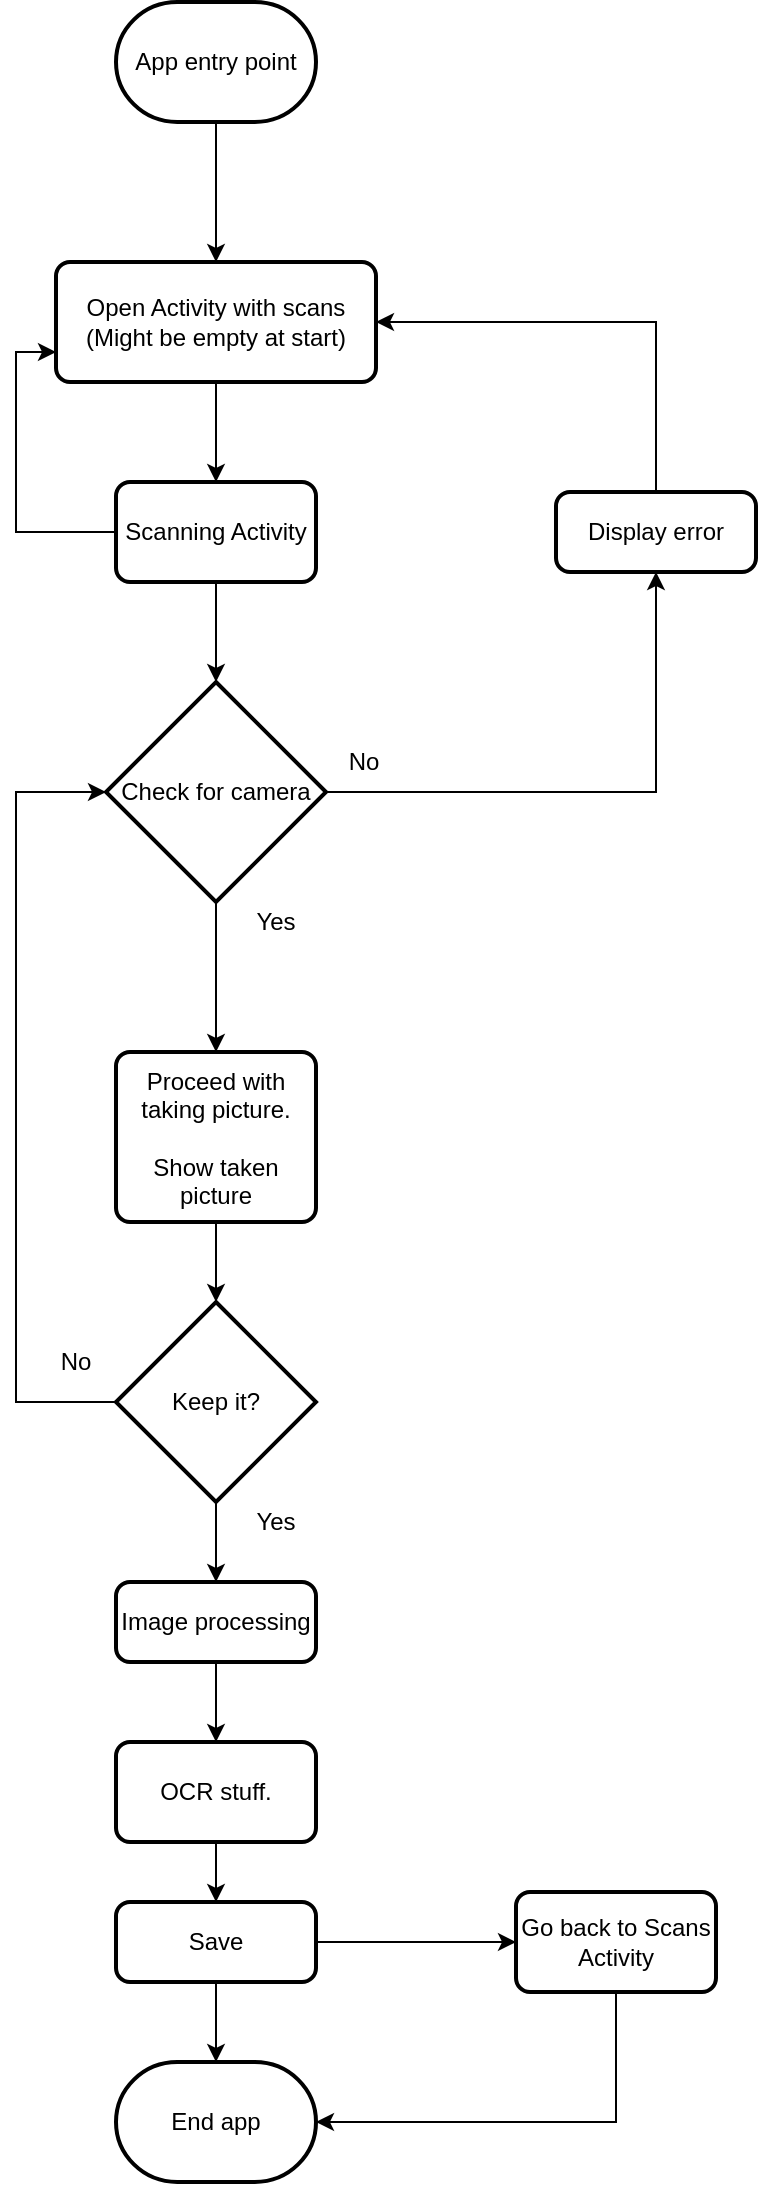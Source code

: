 <mxfile version="12.9.8" type="device"><diagram id="C5RBs43oDa-KdzZeNtuy" name="Page-1"><mxGraphModel dx="1422" dy="692" grid="1" gridSize="10" guides="1" tooltips="1" connect="1" arrows="1" fold="1" page="1" pageScale="1" pageWidth="827" pageHeight="1169" math="0" shadow="0"><root><mxCell id="WIyWlLk6GJQsqaUBKTNV-0"/><mxCell id="WIyWlLk6GJQsqaUBKTNV-1" parent="WIyWlLk6GJQsqaUBKTNV-0"/><mxCell id="u6LqQeewb6KcQN6-wo5P-5" value="No" style="text;html=1;strokeColor=none;fillColor=none;align=center;verticalAlign=middle;whiteSpace=wrap;rounded=0;" vertex="1" parent="WIyWlLk6GJQsqaUBKTNV-1"><mxGeometry x="394" y="430" width="40" height="20" as="geometry"/></mxCell><mxCell id="u6LqQeewb6KcQN6-wo5P-26" value="" style="edgeStyle=orthogonalEdgeStyle;rounded=0;orthogonalLoop=1;jettySize=auto;html=1;" edge="1" parent="WIyWlLk6GJQsqaUBKTNV-1" source="u6LqQeewb6KcQN6-wo5P-23" target="u6LqQeewb6KcQN6-wo5P-24"><mxGeometry relative="1" as="geometry"/></mxCell><mxCell id="u6LqQeewb6KcQN6-wo5P-23" value="App entry point" style="strokeWidth=2;html=1;shape=mxgraph.flowchart.terminator;whiteSpace=wrap;" vertex="1" parent="WIyWlLk6GJQsqaUBKTNV-1"><mxGeometry x="290" y="60" width="100" height="60" as="geometry"/></mxCell><mxCell id="u6LqQeewb6KcQN6-wo5P-28" value="" style="edgeStyle=orthogonalEdgeStyle;rounded=0;orthogonalLoop=1;jettySize=auto;html=1;" edge="1" parent="WIyWlLk6GJQsqaUBKTNV-1" source="u6LqQeewb6KcQN6-wo5P-24" target="u6LqQeewb6KcQN6-wo5P-27"><mxGeometry relative="1" as="geometry"/></mxCell><mxCell id="u6LqQeewb6KcQN6-wo5P-24" value="Open Activity with scans&lt;br&gt;(Might be empty at start)" style="rounded=1;whiteSpace=wrap;html=1;absoluteArcSize=1;arcSize=14;strokeWidth=2;" vertex="1" parent="WIyWlLk6GJQsqaUBKTNV-1"><mxGeometry x="260" y="190" width="160" height="60" as="geometry"/></mxCell><mxCell id="u6LqQeewb6KcQN6-wo5P-38" value="" style="edgeStyle=orthogonalEdgeStyle;rounded=0;orthogonalLoop=1;jettySize=auto;html=1;" edge="1" parent="WIyWlLk6GJQsqaUBKTNV-1" source="u6LqQeewb6KcQN6-wo5P-27" target="u6LqQeewb6KcQN6-wo5P-37"><mxGeometry relative="1" as="geometry"/></mxCell><mxCell id="u6LqQeewb6KcQN6-wo5P-55" style="edgeStyle=orthogonalEdgeStyle;rounded=0;orthogonalLoop=1;jettySize=auto;html=1;entryX=0;entryY=0.75;entryDx=0;entryDy=0;" edge="1" parent="WIyWlLk6GJQsqaUBKTNV-1" source="u6LqQeewb6KcQN6-wo5P-27" target="u6LqQeewb6KcQN6-wo5P-24"><mxGeometry relative="1" as="geometry"><Array as="points"><mxPoint x="240" y="325"/><mxPoint x="240" y="235"/></Array></mxGeometry></mxCell><mxCell id="u6LqQeewb6KcQN6-wo5P-27" value="Scanning Activity" style="rounded=1;whiteSpace=wrap;html=1;absoluteArcSize=1;arcSize=14;strokeWidth=2;" vertex="1" parent="WIyWlLk6GJQsqaUBKTNV-1"><mxGeometry x="290" y="300" width="100" height="50" as="geometry"/></mxCell><mxCell id="u6LqQeewb6KcQN6-wo5P-35" style="edgeStyle=orthogonalEdgeStyle;rounded=0;orthogonalLoop=1;jettySize=auto;html=1;entryX=1;entryY=0.5;entryDx=0;entryDy=0;" edge="1" parent="WIyWlLk6GJQsqaUBKTNV-1" source="u6LqQeewb6KcQN6-wo5P-33" target="u6LqQeewb6KcQN6-wo5P-24"><mxGeometry relative="1" as="geometry"><Array as="points"><mxPoint x="560" y="220"/></Array></mxGeometry></mxCell><mxCell id="u6LqQeewb6KcQN6-wo5P-33" value="Display error" style="rounded=1;whiteSpace=wrap;html=1;absoluteArcSize=1;arcSize=14;strokeWidth=2;" vertex="1" parent="WIyWlLk6GJQsqaUBKTNV-1"><mxGeometry x="510" y="305" width="100" height="40" as="geometry"/></mxCell><mxCell id="u6LqQeewb6KcQN6-wo5P-40" style="edgeStyle=orthogonalEdgeStyle;rounded=0;orthogonalLoop=1;jettySize=auto;html=1;entryX=0.5;entryY=1;entryDx=0;entryDy=0;" edge="1" parent="WIyWlLk6GJQsqaUBKTNV-1" source="u6LqQeewb6KcQN6-wo5P-37" target="u6LqQeewb6KcQN6-wo5P-33"><mxGeometry relative="1" as="geometry"/></mxCell><mxCell id="u6LqQeewb6KcQN6-wo5P-42" style="edgeStyle=orthogonalEdgeStyle;rounded=0;orthogonalLoop=1;jettySize=auto;html=1;entryX=0.5;entryY=0;entryDx=0;entryDy=0;" edge="1" parent="WIyWlLk6GJQsqaUBKTNV-1" source="u6LqQeewb6KcQN6-wo5P-37" target="u6LqQeewb6KcQN6-wo5P-41"><mxGeometry relative="1" as="geometry"/></mxCell><mxCell id="u6LqQeewb6KcQN6-wo5P-37" value="Check for camera" style="strokeWidth=2;html=1;shape=mxgraph.flowchart.decision;whiteSpace=wrap;" vertex="1" parent="WIyWlLk6GJQsqaUBKTNV-1"><mxGeometry x="285" y="400" width="110" height="110" as="geometry"/></mxCell><mxCell id="u6LqQeewb6KcQN6-wo5P-44" value="" style="edgeStyle=orthogonalEdgeStyle;rounded=0;orthogonalLoop=1;jettySize=auto;html=1;" edge="1" parent="WIyWlLk6GJQsqaUBKTNV-1" source="u6LqQeewb6KcQN6-wo5P-41" target="u6LqQeewb6KcQN6-wo5P-43"><mxGeometry relative="1" as="geometry"/></mxCell><mxCell id="u6LqQeewb6KcQN6-wo5P-41" value="Proceed with taking picture.&lt;br&gt;&lt;br&gt;Show taken picture" style="rounded=1;whiteSpace=wrap;html=1;absoluteArcSize=1;arcSize=14;strokeWidth=2;" vertex="1" parent="WIyWlLk6GJQsqaUBKTNV-1"><mxGeometry x="290" y="585" width="100" height="85" as="geometry"/></mxCell><mxCell id="u6LqQeewb6KcQN6-wo5P-45" style="edgeStyle=orthogonalEdgeStyle;rounded=0;orthogonalLoop=1;jettySize=auto;html=1;entryX=0;entryY=0.5;entryDx=0;entryDy=0;entryPerimeter=0;" edge="1" parent="WIyWlLk6GJQsqaUBKTNV-1" source="u6LqQeewb6KcQN6-wo5P-43" target="u6LqQeewb6KcQN6-wo5P-37"><mxGeometry relative="1" as="geometry"><Array as="points"><mxPoint x="240" y="760"/><mxPoint x="240" y="455"/></Array></mxGeometry></mxCell><mxCell id="u6LqQeewb6KcQN6-wo5P-69" value="" style="edgeStyle=orthogonalEdgeStyle;rounded=0;orthogonalLoop=1;jettySize=auto;html=1;" edge="1" parent="WIyWlLk6GJQsqaUBKTNV-1" source="u6LqQeewb6KcQN6-wo5P-43" target="u6LqQeewb6KcQN6-wo5P-68"><mxGeometry relative="1" as="geometry"/></mxCell><mxCell id="u6LqQeewb6KcQN6-wo5P-43" value="Keep it?" style="strokeWidth=2;html=1;shape=mxgraph.flowchart.decision;whiteSpace=wrap;" vertex="1" parent="WIyWlLk6GJQsqaUBKTNV-1"><mxGeometry x="290" y="710" width="100" height="100" as="geometry"/></mxCell><mxCell id="u6LqQeewb6KcQN6-wo5P-49" value="" style="edgeStyle=orthogonalEdgeStyle;rounded=0;orthogonalLoop=1;jettySize=auto;html=1;" edge="1" parent="WIyWlLk6GJQsqaUBKTNV-1" source="u6LqQeewb6KcQN6-wo5P-46" target="u6LqQeewb6KcQN6-wo5P-48"><mxGeometry relative="1" as="geometry"/></mxCell><mxCell id="u6LqQeewb6KcQN6-wo5P-46" value="OCR stuff." style="rounded=1;whiteSpace=wrap;html=1;absoluteArcSize=1;arcSize=14;strokeWidth=2;" vertex="1" parent="WIyWlLk6GJQsqaUBKTNV-1"><mxGeometry x="290" y="930" width="100" height="50" as="geometry"/></mxCell><mxCell id="u6LqQeewb6KcQN6-wo5P-59" style="edgeStyle=orthogonalEdgeStyle;rounded=0;orthogonalLoop=1;jettySize=auto;html=1;entryX=0;entryY=0.5;entryDx=0;entryDy=0;" edge="1" parent="WIyWlLk6GJQsqaUBKTNV-1" source="u6LqQeewb6KcQN6-wo5P-48" target="u6LqQeewb6KcQN6-wo5P-58"><mxGeometry relative="1" as="geometry"/></mxCell><mxCell id="u6LqQeewb6KcQN6-wo5P-63" style="edgeStyle=orthogonalEdgeStyle;rounded=0;orthogonalLoop=1;jettySize=auto;html=1;entryX=0.5;entryY=0;entryDx=0;entryDy=0;entryPerimeter=0;" edge="1" parent="WIyWlLk6GJQsqaUBKTNV-1" source="u6LqQeewb6KcQN6-wo5P-48" target="u6LqQeewb6KcQN6-wo5P-54"><mxGeometry relative="1" as="geometry"/></mxCell><mxCell id="u6LqQeewb6KcQN6-wo5P-48" value="Save" style="rounded=1;whiteSpace=wrap;html=1;absoluteArcSize=1;arcSize=14;strokeWidth=2;" vertex="1" parent="WIyWlLk6GJQsqaUBKTNV-1"><mxGeometry x="290" y="1010" width="100" height="40" as="geometry"/></mxCell><mxCell id="u6LqQeewb6KcQN6-wo5P-54" value="End app" style="strokeWidth=2;html=1;shape=mxgraph.flowchart.terminator;whiteSpace=wrap;" vertex="1" parent="WIyWlLk6GJQsqaUBKTNV-1"><mxGeometry x="290" y="1090" width="100" height="60" as="geometry"/></mxCell><mxCell id="u6LqQeewb6KcQN6-wo5P-60" style="edgeStyle=orthogonalEdgeStyle;rounded=0;orthogonalLoop=1;jettySize=auto;html=1;entryX=1;entryY=0.5;entryDx=0;entryDy=0;entryPerimeter=0;" edge="1" parent="WIyWlLk6GJQsqaUBKTNV-1" source="u6LqQeewb6KcQN6-wo5P-58" target="u6LqQeewb6KcQN6-wo5P-54"><mxGeometry relative="1" as="geometry"><Array as="points"><mxPoint x="540" y="1120"/></Array></mxGeometry></mxCell><mxCell id="u6LqQeewb6KcQN6-wo5P-58" value="Go back to Scans Activity" style="rounded=1;whiteSpace=wrap;html=1;absoluteArcSize=1;arcSize=14;strokeWidth=2;" vertex="1" parent="WIyWlLk6GJQsqaUBKTNV-1"><mxGeometry x="490" y="1005" width="100" height="50" as="geometry"/></mxCell><mxCell id="u6LqQeewb6KcQN6-wo5P-64" value="Yes" style="text;html=1;strokeColor=none;fillColor=none;align=center;verticalAlign=middle;whiteSpace=wrap;rounded=0;" vertex="1" parent="WIyWlLk6GJQsqaUBKTNV-1"><mxGeometry x="350" y="510" width="40" height="20" as="geometry"/></mxCell><mxCell id="u6LqQeewb6KcQN6-wo5P-65" value="No" style="text;html=1;strokeColor=none;fillColor=none;align=center;verticalAlign=middle;whiteSpace=wrap;rounded=0;" vertex="1" parent="WIyWlLk6GJQsqaUBKTNV-1"><mxGeometry x="250" y="730" width="40" height="20" as="geometry"/></mxCell><mxCell id="u6LqQeewb6KcQN6-wo5P-66" value="Yes" style="text;html=1;strokeColor=none;fillColor=none;align=center;verticalAlign=middle;whiteSpace=wrap;rounded=0;" vertex="1" parent="WIyWlLk6GJQsqaUBKTNV-1"><mxGeometry x="350" y="810" width="40" height="20" as="geometry"/></mxCell><mxCell id="u6LqQeewb6KcQN6-wo5P-70" value="" style="edgeStyle=orthogonalEdgeStyle;rounded=0;orthogonalLoop=1;jettySize=auto;html=1;" edge="1" parent="WIyWlLk6GJQsqaUBKTNV-1" source="u6LqQeewb6KcQN6-wo5P-68" target="u6LqQeewb6KcQN6-wo5P-46"><mxGeometry relative="1" as="geometry"/></mxCell><mxCell id="u6LqQeewb6KcQN6-wo5P-68" value="Image processing" style="rounded=1;whiteSpace=wrap;html=1;absoluteArcSize=1;arcSize=14;strokeWidth=2;" vertex="1" parent="WIyWlLk6GJQsqaUBKTNV-1"><mxGeometry x="290" y="850" width="100" height="40" as="geometry"/></mxCell></root></mxGraphModel></diagram></mxfile>